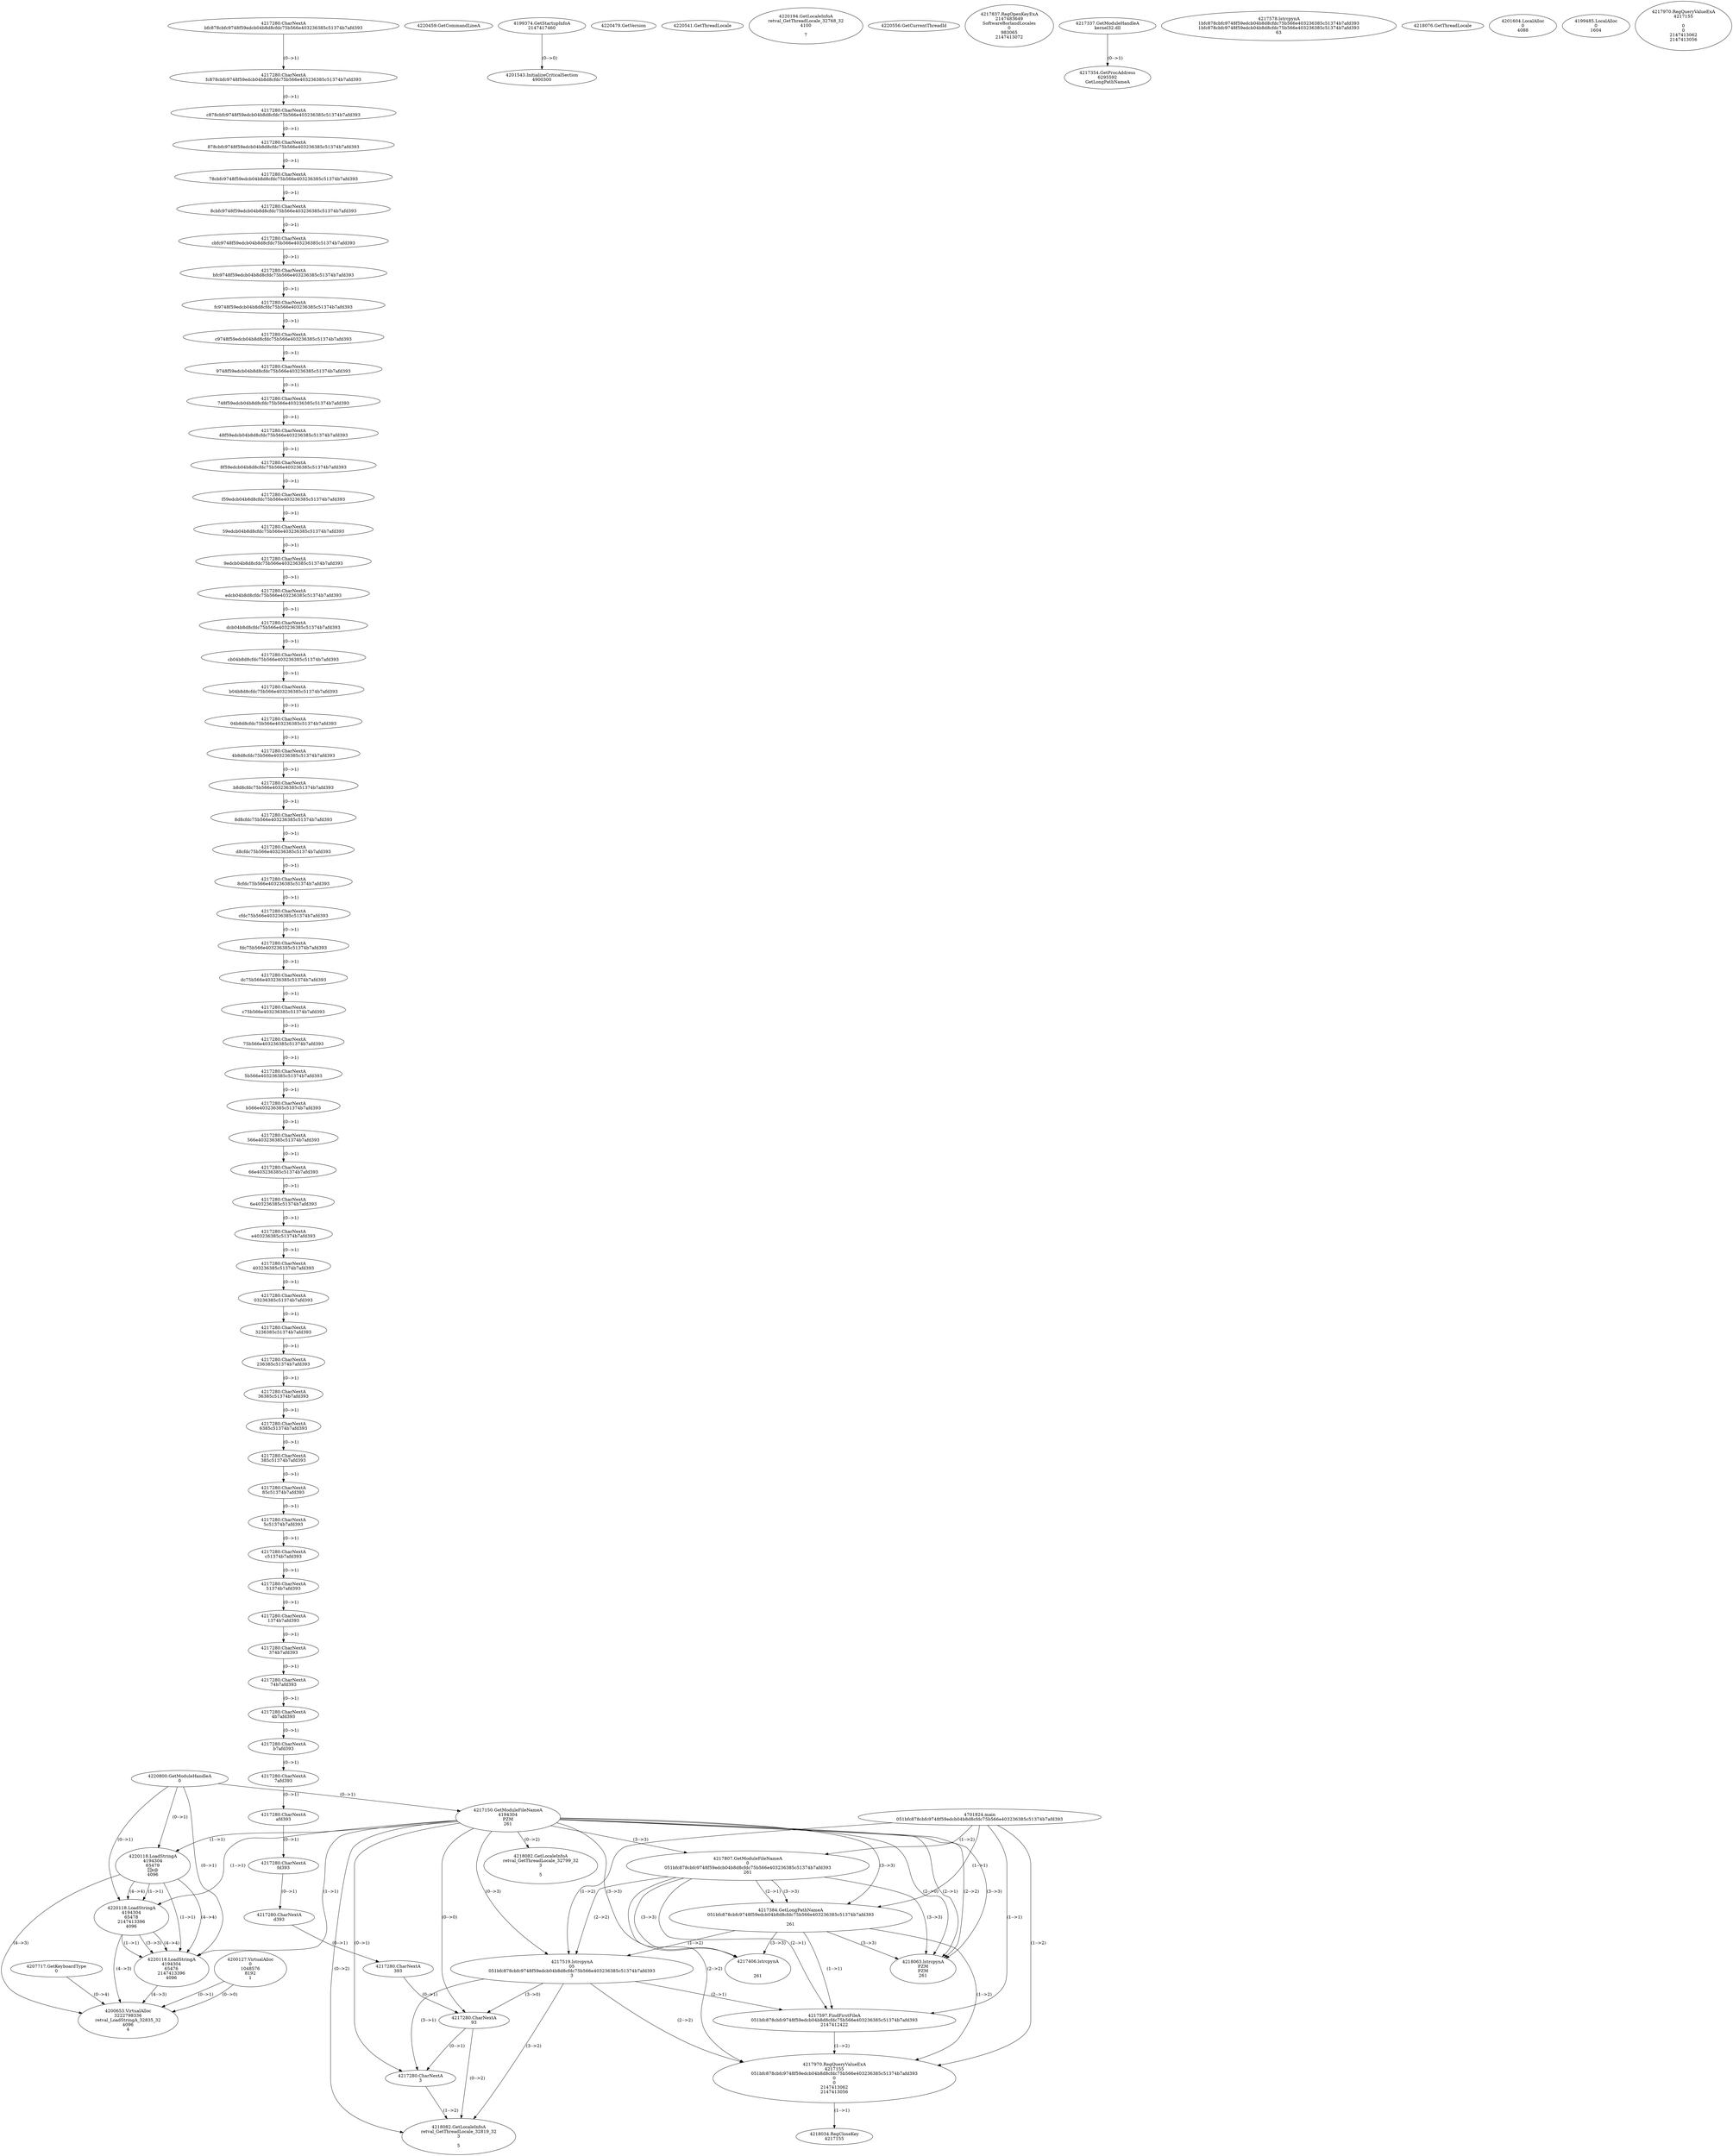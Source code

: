 // Global SCDG with merge call
digraph {
	0 [label="4701824.main
051bfc878cbfc9748f59edcb04b8d8cfdc75b566e403236385c51374b7afd393"]
	1 [label="4220800.GetModuleHandleA
0"]
	2 [label="4207717.GetKeyboardType
0"]
	3 [label="4220459.GetCommandLineA
"]
	4 [label="4199374.GetStartupInfoA
2147417460"]
	5 [label="4220479.GetVersion
"]
	6 [label="4220541.GetThreadLocale
"]
	7 [label="4220194.GetLocaleInfoA
retval_GetThreadLocale_32768_32
4100

7"]
	8 [label="4220556.GetCurrentThreadId
"]
	9 [label="4217150.GetModuleFileNameA
4194304
PZM
261"]
	1 -> 9 [label="(0-->1)"]
	10 [label="4217807.GetModuleFileNameA
0
051bfc878cbfc9748f59edcb04b8d8cfdc75b566e403236385c51374b7afd393
261"]
	0 -> 10 [label="(1-->2)"]
	9 -> 10 [label="(3-->3)"]
	11 [label="4217837.RegOpenKeyExA
2147483649
Software\Borland\Locales
0
983065
2147413072"]
	12 [label="4217337.GetModuleHandleA
kernel32.dll"]
	13 [label="4217354.GetProcAddress
6295592
GetLongPathNameA"]
	12 -> 13 [label="(0-->1)"]
	14 [label="4217384.GetLongPathNameA
051bfc878cbfc9748f59edcb04b8d8cfdc75b566e403236385c51374b7afd393

261"]
	0 -> 14 [label="(1-->1)"]
	10 -> 14 [label="(2-->1)"]
	9 -> 14 [label="(3-->3)"]
	10 -> 14 [label="(3-->3)"]
	15 [label="4217519.lstrcpynA
05
051bfc878cbfc9748f59edcb04b8d8cfdc75b566e403236385c51374b7afd393
3"]
	0 -> 15 [label="(1-->2)"]
	10 -> 15 [label="(2-->2)"]
	14 -> 15 [label="(1-->2)"]
	9 -> 15 [label="(0-->3)"]
	16 [label="4217280.CharNextA
bfc878cbfc9748f59edcb04b8d8cfdc75b566e403236385c51374b7afd393"]
	17 [label="4217280.CharNextA
fc878cbfc9748f59edcb04b8d8cfdc75b566e403236385c51374b7afd393"]
	16 -> 17 [label="(0-->1)"]
	18 [label="4217280.CharNextA
c878cbfc9748f59edcb04b8d8cfdc75b566e403236385c51374b7afd393"]
	17 -> 18 [label="(0-->1)"]
	19 [label="4217280.CharNextA
878cbfc9748f59edcb04b8d8cfdc75b566e403236385c51374b7afd393"]
	18 -> 19 [label="(0-->1)"]
	20 [label="4217280.CharNextA
78cbfc9748f59edcb04b8d8cfdc75b566e403236385c51374b7afd393"]
	19 -> 20 [label="(0-->1)"]
	21 [label="4217280.CharNextA
8cbfc9748f59edcb04b8d8cfdc75b566e403236385c51374b7afd393"]
	20 -> 21 [label="(0-->1)"]
	22 [label="4217280.CharNextA
cbfc9748f59edcb04b8d8cfdc75b566e403236385c51374b7afd393"]
	21 -> 22 [label="(0-->1)"]
	23 [label="4217280.CharNextA
bfc9748f59edcb04b8d8cfdc75b566e403236385c51374b7afd393"]
	22 -> 23 [label="(0-->1)"]
	24 [label="4217280.CharNextA
fc9748f59edcb04b8d8cfdc75b566e403236385c51374b7afd393"]
	23 -> 24 [label="(0-->1)"]
	25 [label="4217280.CharNextA
c9748f59edcb04b8d8cfdc75b566e403236385c51374b7afd393"]
	24 -> 25 [label="(0-->1)"]
	26 [label="4217280.CharNextA
9748f59edcb04b8d8cfdc75b566e403236385c51374b7afd393"]
	25 -> 26 [label="(0-->1)"]
	27 [label="4217280.CharNextA
748f59edcb04b8d8cfdc75b566e403236385c51374b7afd393"]
	26 -> 27 [label="(0-->1)"]
	28 [label="4217280.CharNextA
48f59edcb04b8d8cfdc75b566e403236385c51374b7afd393"]
	27 -> 28 [label="(0-->1)"]
	29 [label="4217280.CharNextA
8f59edcb04b8d8cfdc75b566e403236385c51374b7afd393"]
	28 -> 29 [label="(0-->1)"]
	30 [label="4217280.CharNextA
f59edcb04b8d8cfdc75b566e403236385c51374b7afd393"]
	29 -> 30 [label="(0-->1)"]
	31 [label="4217280.CharNextA
59edcb04b8d8cfdc75b566e403236385c51374b7afd393"]
	30 -> 31 [label="(0-->1)"]
	32 [label="4217280.CharNextA
9edcb04b8d8cfdc75b566e403236385c51374b7afd393"]
	31 -> 32 [label="(0-->1)"]
	33 [label="4217280.CharNextA
edcb04b8d8cfdc75b566e403236385c51374b7afd393"]
	32 -> 33 [label="(0-->1)"]
	34 [label="4217280.CharNextA
dcb04b8d8cfdc75b566e403236385c51374b7afd393"]
	33 -> 34 [label="(0-->1)"]
	35 [label="4217280.CharNextA
cb04b8d8cfdc75b566e403236385c51374b7afd393"]
	34 -> 35 [label="(0-->1)"]
	36 [label="4217280.CharNextA
b04b8d8cfdc75b566e403236385c51374b7afd393"]
	35 -> 36 [label="(0-->1)"]
	37 [label="4217280.CharNextA
04b8d8cfdc75b566e403236385c51374b7afd393"]
	36 -> 37 [label="(0-->1)"]
	38 [label="4217280.CharNextA
4b8d8cfdc75b566e403236385c51374b7afd393"]
	37 -> 38 [label="(0-->1)"]
	39 [label="4217280.CharNextA
b8d8cfdc75b566e403236385c51374b7afd393"]
	38 -> 39 [label="(0-->1)"]
	40 [label="4217280.CharNextA
8d8cfdc75b566e403236385c51374b7afd393"]
	39 -> 40 [label="(0-->1)"]
	41 [label="4217280.CharNextA
d8cfdc75b566e403236385c51374b7afd393"]
	40 -> 41 [label="(0-->1)"]
	42 [label="4217280.CharNextA
8cfdc75b566e403236385c51374b7afd393"]
	41 -> 42 [label="(0-->1)"]
	43 [label="4217280.CharNextA
cfdc75b566e403236385c51374b7afd393"]
	42 -> 43 [label="(0-->1)"]
	44 [label="4217280.CharNextA
fdc75b566e403236385c51374b7afd393"]
	43 -> 44 [label="(0-->1)"]
	45 [label="4217280.CharNextA
dc75b566e403236385c51374b7afd393"]
	44 -> 45 [label="(0-->1)"]
	46 [label="4217280.CharNextA
c75b566e403236385c51374b7afd393"]
	45 -> 46 [label="(0-->1)"]
	47 [label="4217280.CharNextA
75b566e403236385c51374b7afd393"]
	46 -> 47 [label="(0-->1)"]
	48 [label="4217280.CharNextA
5b566e403236385c51374b7afd393"]
	47 -> 48 [label="(0-->1)"]
	49 [label="4217280.CharNextA
b566e403236385c51374b7afd393"]
	48 -> 49 [label="(0-->1)"]
	50 [label="4217280.CharNextA
566e403236385c51374b7afd393"]
	49 -> 50 [label="(0-->1)"]
	51 [label="4217280.CharNextA
66e403236385c51374b7afd393"]
	50 -> 51 [label="(0-->1)"]
	52 [label="4217280.CharNextA
6e403236385c51374b7afd393"]
	51 -> 52 [label="(0-->1)"]
	53 [label="4217280.CharNextA
e403236385c51374b7afd393"]
	52 -> 53 [label="(0-->1)"]
	54 [label="4217280.CharNextA
403236385c51374b7afd393"]
	53 -> 54 [label="(0-->1)"]
	55 [label="4217280.CharNextA
03236385c51374b7afd393"]
	54 -> 55 [label="(0-->1)"]
	56 [label="4217280.CharNextA
3236385c51374b7afd393"]
	55 -> 56 [label="(0-->1)"]
	57 [label="4217280.CharNextA
236385c51374b7afd393"]
	56 -> 57 [label="(0-->1)"]
	58 [label="4217280.CharNextA
36385c51374b7afd393"]
	57 -> 58 [label="(0-->1)"]
	59 [label="4217280.CharNextA
6385c51374b7afd393"]
	58 -> 59 [label="(0-->1)"]
	60 [label="4217280.CharNextA
385c51374b7afd393"]
	59 -> 60 [label="(0-->1)"]
	61 [label="4217280.CharNextA
85c51374b7afd393"]
	60 -> 61 [label="(0-->1)"]
	62 [label="4217280.CharNextA
5c51374b7afd393"]
	61 -> 62 [label="(0-->1)"]
	63 [label="4217280.CharNextA
c51374b7afd393"]
	62 -> 63 [label="(0-->1)"]
	64 [label="4217280.CharNextA
51374b7afd393"]
	63 -> 64 [label="(0-->1)"]
	65 [label="4217280.CharNextA
1374b7afd393"]
	64 -> 65 [label="(0-->1)"]
	66 [label="4217280.CharNextA
374b7afd393"]
	65 -> 66 [label="(0-->1)"]
	67 [label="4217280.CharNextA
74b7afd393"]
	66 -> 67 [label="(0-->1)"]
	68 [label="4217280.CharNextA
4b7afd393"]
	67 -> 68 [label="(0-->1)"]
	69 [label="4217280.CharNextA
b7afd393"]
	68 -> 69 [label="(0-->1)"]
	70 [label="4217280.CharNextA
7afd393"]
	69 -> 70 [label="(0-->1)"]
	71 [label="4217280.CharNextA
afd393"]
	70 -> 71 [label="(0-->1)"]
	72 [label="4217280.CharNextA
fd393"]
	71 -> 72 [label="(0-->1)"]
	73 [label="4217280.CharNextA
d393"]
	72 -> 73 [label="(0-->1)"]
	74 [label="4217280.CharNextA
393"]
	73 -> 74 [label="(0-->1)"]
	75 [label="4217280.CharNextA
93"]
	74 -> 75 [label="(0-->1)"]
	9 -> 75 [label="(0-->0)"]
	15 -> 75 [label="(3-->0)"]
	76 [label="4217280.CharNextA
3"]
	9 -> 76 [label="(0-->1)"]
	15 -> 76 [label="(3-->1)"]
	75 -> 76 [label="(0-->1)"]
	77 [label="4217578.lstrcpynA
1bfc878cbfc9748f59edcb04b8d8cfdc75b566e403236385c51374b7afd393
1bfc878cbfc9748f59edcb04b8d8cfdc75b566e403236385c51374b7afd393
63"]
	78 [label="4217597.FindFirstFileA
051bfc878cbfc9748f59edcb04b8d8cfdc75b566e403236385c51374b7afd393
2147412422"]
	0 -> 78 [label="(1-->1)"]
	10 -> 78 [label="(2-->1)"]
	14 -> 78 [label="(1-->1)"]
	15 -> 78 [label="(2-->1)"]
	79 [label="4217970.RegQueryValueExA
4217155
051bfc878cbfc9748f59edcb04b8d8cfdc75b566e403236385c51374b7afd393
0
0
2147413062
2147413056"]
	0 -> 79 [label="(1-->2)"]
	10 -> 79 [label="(2-->2)"]
	14 -> 79 [label="(1-->2)"]
	15 -> 79 [label="(2-->2)"]
	78 -> 79 [label="(1-->2)"]
	80 [label="4218034.RegCloseKey
4217155"]
	79 -> 80 [label="(1-->1)"]
	81 [label="4218063.lstrcpynA
PZM
PZM
261"]
	9 -> 81 [label="(2-->1)"]
	9 -> 81 [label="(2-->2)"]
	9 -> 81 [label="(3-->3)"]
	10 -> 81 [label="(3-->3)"]
	14 -> 81 [label="(3-->3)"]
	9 -> 81 [label="(2-->0)"]
	82 [label="4218076.GetThreadLocale
"]
	83 [label="4218082.GetLocaleInfoA
retval_GetThreadLocale_32819_32
3

5"]
	9 -> 83 [label="(0-->2)"]
	15 -> 83 [label="(3-->2)"]
	75 -> 83 [label="(0-->2)"]
	76 -> 83 [label="(1-->2)"]
	84 [label="4220118.LoadStringA
4194304
65479
x@
4096"]
	1 -> 84 [label="(0-->1)"]
	9 -> 84 [label="(1-->1)"]
	85 [label="4220118.LoadStringA
4194304
65478
2147413396
4096"]
	1 -> 85 [label="(0-->1)"]
	9 -> 85 [label="(1-->1)"]
	84 -> 85 [label="(1-->1)"]
	84 -> 85 [label="(4-->4)"]
	86 [label="4220118.LoadStringA
4194304
65476
2147413396
4096"]
	1 -> 86 [label="(0-->1)"]
	9 -> 86 [label="(1-->1)"]
	84 -> 86 [label="(1-->1)"]
	85 -> 86 [label="(1-->1)"]
	85 -> 86 [label="(3-->3)"]
	84 -> 86 [label="(4-->4)"]
	85 -> 86 [label="(4-->4)"]
	87 [label="4201543.InitializeCriticalSection
4900300"]
	4 -> 87 [label="(0-->0)"]
	88 [label="4201604.LocalAlloc
0
4088"]
	89 [label="4200127.VirtualAlloc
0
1048576
8192
1"]
	90 [label="4199485.LocalAlloc
0
1604"]
	91 [label="4200653.VirtualAlloc
3222798336
retval_LoadStringA_32835_32
4096
4"]
	89 -> 91 [label="(0-->1)"]
	84 -> 91 [label="(4-->3)"]
	85 -> 91 [label="(4-->3)"]
	86 -> 91 [label="(4-->3)"]
	2 -> 91 [label="(0-->4)"]
	89 -> 91 [label="(0-->0)"]
	92 [label="4217406.lstrcpynA


261"]
	9 -> 92 [label="(3-->3)"]
	10 -> 92 [label="(3-->3)"]
	14 -> 92 [label="(3-->3)"]
	93 [label="4217970.RegQueryValueExA
4217155

0
0
2147413062
2147413056"]
	94 [label="4218082.GetLocaleInfoA
retval_GetThreadLocale_32799_32
3

5"]
	9 -> 94 [label="(0-->2)"]
}
